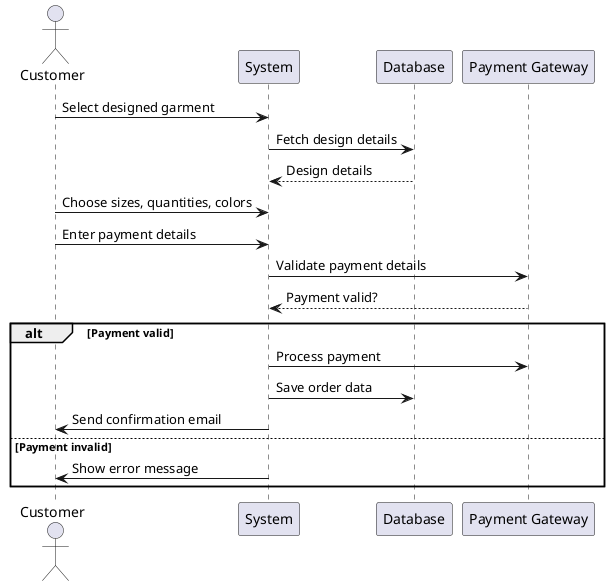 @startuml PlaceOrder
actor Customer
participant System
participant Database
participant PaymentGateway as "Payment Gateway"

Customer -> System: Select designed garment
System -> Database: Fetch design details
Database --> System: Design details
Customer -> System: Choose sizes, quantities, colors
Customer -> System: Enter payment details
System -> PaymentGateway: Validate payment details
PaymentGateway --> System: Payment valid?
alt Payment valid
    System -> PaymentGateway: Process payment
    System -> Database: Save order data
    System -> Customer: Send confirmation email
else Payment invalid
    System -> Customer: Show error message
end
@enduml

